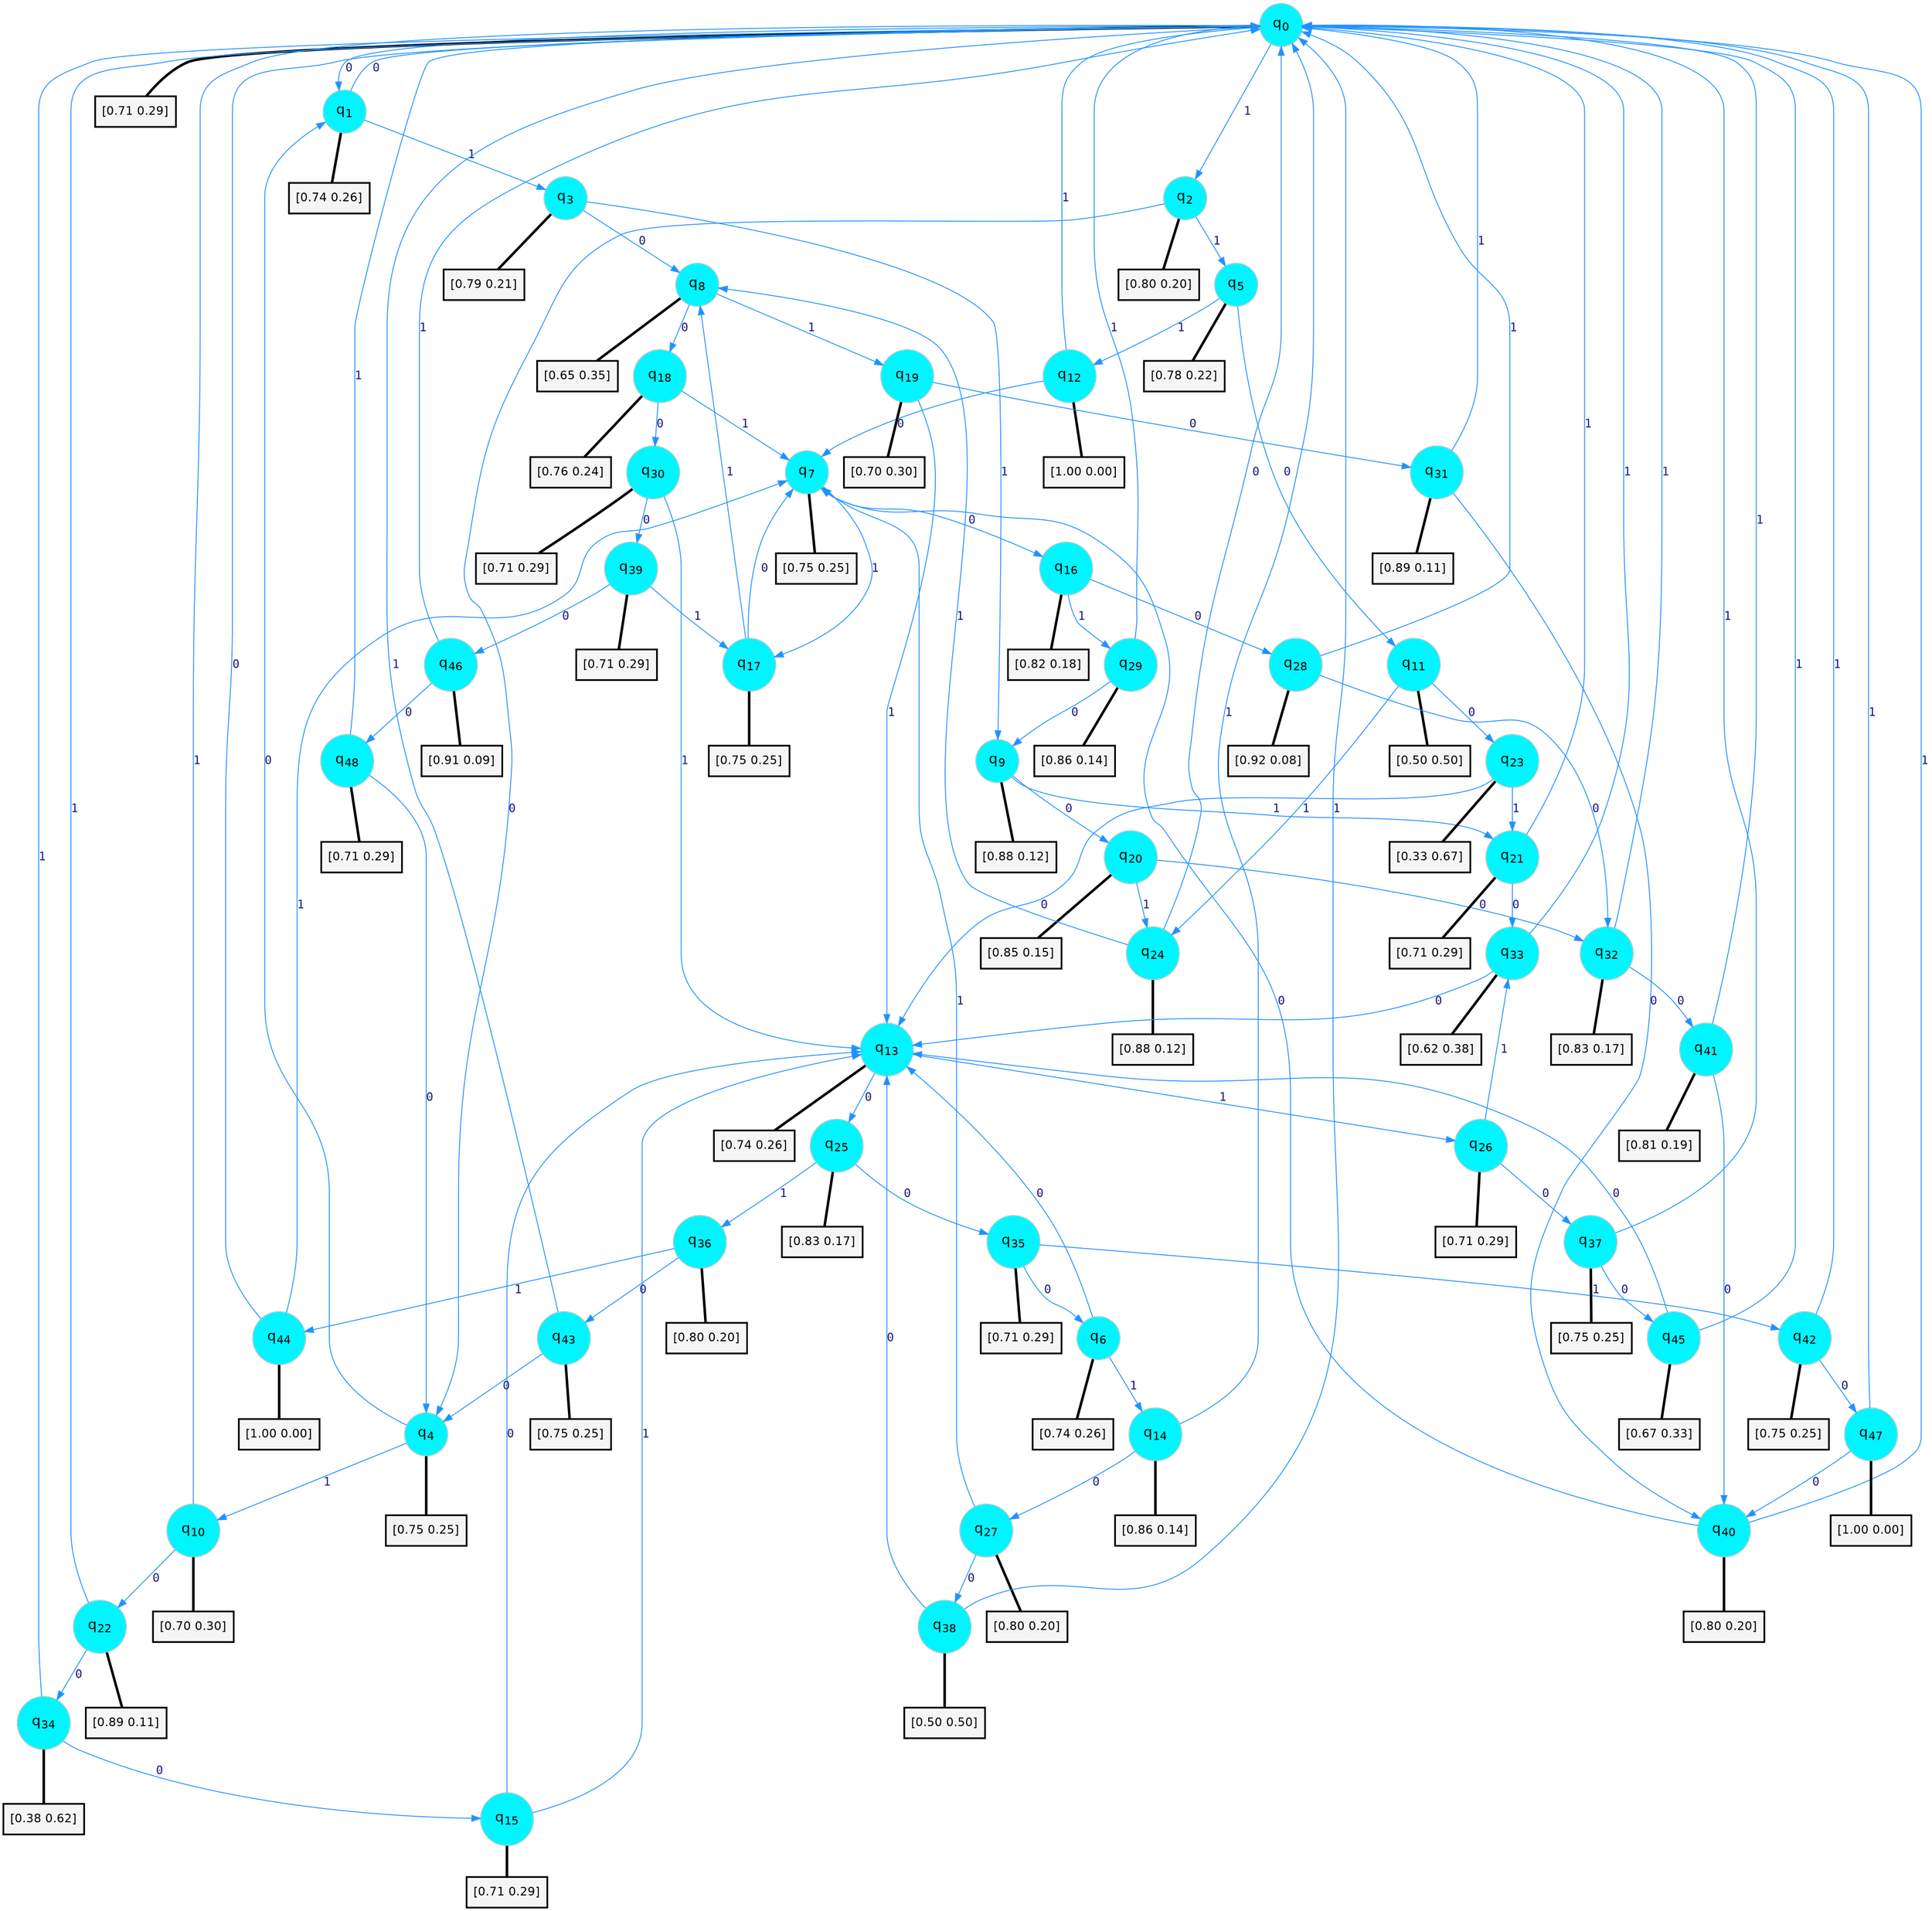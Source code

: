 digraph G {
graph [
bgcolor=transparent, dpi=300, rankdir=TD, size="40,25"];
node [
color=gray, fillcolor=turquoise1, fontcolor=black, fontname=Helvetica, fontsize=16, fontweight=bold, shape=circle, style=filled];
edge [
arrowsize=1, color=dodgerblue1, fontcolor=midnightblue, fontname=courier, fontweight=bold, penwidth=1, style=solid, weight=20];
0[label=<q<SUB>0</SUB>>];
1[label=<q<SUB>1</SUB>>];
2[label=<q<SUB>2</SUB>>];
3[label=<q<SUB>3</SUB>>];
4[label=<q<SUB>4</SUB>>];
5[label=<q<SUB>5</SUB>>];
6[label=<q<SUB>6</SUB>>];
7[label=<q<SUB>7</SUB>>];
8[label=<q<SUB>8</SUB>>];
9[label=<q<SUB>9</SUB>>];
10[label=<q<SUB>10</SUB>>];
11[label=<q<SUB>11</SUB>>];
12[label=<q<SUB>12</SUB>>];
13[label=<q<SUB>13</SUB>>];
14[label=<q<SUB>14</SUB>>];
15[label=<q<SUB>15</SUB>>];
16[label=<q<SUB>16</SUB>>];
17[label=<q<SUB>17</SUB>>];
18[label=<q<SUB>18</SUB>>];
19[label=<q<SUB>19</SUB>>];
20[label=<q<SUB>20</SUB>>];
21[label=<q<SUB>21</SUB>>];
22[label=<q<SUB>22</SUB>>];
23[label=<q<SUB>23</SUB>>];
24[label=<q<SUB>24</SUB>>];
25[label=<q<SUB>25</SUB>>];
26[label=<q<SUB>26</SUB>>];
27[label=<q<SUB>27</SUB>>];
28[label=<q<SUB>28</SUB>>];
29[label=<q<SUB>29</SUB>>];
30[label=<q<SUB>30</SUB>>];
31[label=<q<SUB>31</SUB>>];
32[label=<q<SUB>32</SUB>>];
33[label=<q<SUB>33</SUB>>];
34[label=<q<SUB>34</SUB>>];
35[label=<q<SUB>35</SUB>>];
36[label=<q<SUB>36</SUB>>];
37[label=<q<SUB>37</SUB>>];
38[label=<q<SUB>38</SUB>>];
39[label=<q<SUB>39</SUB>>];
40[label=<q<SUB>40</SUB>>];
41[label=<q<SUB>41</SUB>>];
42[label=<q<SUB>42</SUB>>];
43[label=<q<SUB>43</SUB>>];
44[label=<q<SUB>44</SUB>>];
45[label=<q<SUB>45</SUB>>];
46[label=<q<SUB>46</SUB>>];
47[label=<q<SUB>47</SUB>>];
48[label=<q<SUB>48</SUB>>];
49[label="[0.71 0.29]", shape=box,fontcolor=black, fontname=Helvetica, fontsize=14, penwidth=2, fillcolor=whitesmoke,color=black];
50[label="[0.74 0.26]", shape=box,fontcolor=black, fontname=Helvetica, fontsize=14, penwidth=2, fillcolor=whitesmoke,color=black];
51[label="[0.80 0.20]", shape=box,fontcolor=black, fontname=Helvetica, fontsize=14, penwidth=2, fillcolor=whitesmoke,color=black];
52[label="[0.79 0.21]", shape=box,fontcolor=black, fontname=Helvetica, fontsize=14, penwidth=2, fillcolor=whitesmoke,color=black];
53[label="[0.75 0.25]", shape=box,fontcolor=black, fontname=Helvetica, fontsize=14, penwidth=2, fillcolor=whitesmoke,color=black];
54[label="[0.78 0.22]", shape=box,fontcolor=black, fontname=Helvetica, fontsize=14, penwidth=2, fillcolor=whitesmoke,color=black];
55[label="[0.74 0.26]", shape=box,fontcolor=black, fontname=Helvetica, fontsize=14, penwidth=2, fillcolor=whitesmoke,color=black];
56[label="[0.75 0.25]", shape=box,fontcolor=black, fontname=Helvetica, fontsize=14, penwidth=2, fillcolor=whitesmoke,color=black];
57[label="[0.65 0.35]", shape=box,fontcolor=black, fontname=Helvetica, fontsize=14, penwidth=2, fillcolor=whitesmoke,color=black];
58[label="[0.88 0.12]", shape=box,fontcolor=black, fontname=Helvetica, fontsize=14, penwidth=2, fillcolor=whitesmoke,color=black];
59[label="[0.70 0.30]", shape=box,fontcolor=black, fontname=Helvetica, fontsize=14, penwidth=2, fillcolor=whitesmoke,color=black];
60[label="[0.50 0.50]", shape=box,fontcolor=black, fontname=Helvetica, fontsize=14, penwidth=2, fillcolor=whitesmoke,color=black];
61[label="[1.00 0.00]", shape=box,fontcolor=black, fontname=Helvetica, fontsize=14, penwidth=2, fillcolor=whitesmoke,color=black];
62[label="[0.74 0.26]", shape=box,fontcolor=black, fontname=Helvetica, fontsize=14, penwidth=2, fillcolor=whitesmoke,color=black];
63[label="[0.86 0.14]", shape=box,fontcolor=black, fontname=Helvetica, fontsize=14, penwidth=2, fillcolor=whitesmoke,color=black];
64[label="[0.71 0.29]", shape=box,fontcolor=black, fontname=Helvetica, fontsize=14, penwidth=2, fillcolor=whitesmoke,color=black];
65[label="[0.82 0.18]", shape=box,fontcolor=black, fontname=Helvetica, fontsize=14, penwidth=2, fillcolor=whitesmoke,color=black];
66[label="[0.75 0.25]", shape=box,fontcolor=black, fontname=Helvetica, fontsize=14, penwidth=2, fillcolor=whitesmoke,color=black];
67[label="[0.76 0.24]", shape=box,fontcolor=black, fontname=Helvetica, fontsize=14, penwidth=2, fillcolor=whitesmoke,color=black];
68[label="[0.70 0.30]", shape=box,fontcolor=black, fontname=Helvetica, fontsize=14, penwidth=2, fillcolor=whitesmoke,color=black];
69[label="[0.85 0.15]", shape=box,fontcolor=black, fontname=Helvetica, fontsize=14, penwidth=2, fillcolor=whitesmoke,color=black];
70[label="[0.71 0.29]", shape=box,fontcolor=black, fontname=Helvetica, fontsize=14, penwidth=2, fillcolor=whitesmoke,color=black];
71[label="[0.89 0.11]", shape=box,fontcolor=black, fontname=Helvetica, fontsize=14, penwidth=2, fillcolor=whitesmoke,color=black];
72[label="[0.33 0.67]", shape=box,fontcolor=black, fontname=Helvetica, fontsize=14, penwidth=2, fillcolor=whitesmoke,color=black];
73[label="[0.88 0.12]", shape=box,fontcolor=black, fontname=Helvetica, fontsize=14, penwidth=2, fillcolor=whitesmoke,color=black];
74[label="[0.83 0.17]", shape=box,fontcolor=black, fontname=Helvetica, fontsize=14, penwidth=2, fillcolor=whitesmoke,color=black];
75[label="[0.71 0.29]", shape=box,fontcolor=black, fontname=Helvetica, fontsize=14, penwidth=2, fillcolor=whitesmoke,color=black];
76[label="[0.80 0.20]", shape=box,fontcolor=black, fontname=Helvetica, fontsize=14, penwidth=2, fillcolor=whitesmoke,color=black];
77[label="[0.92 0.08]", shape=box,fontcolor=black, fontname=Helvetica, fontsize=14, penwidth=2, fillcolor=whitesmoke,color=black];
78[label="[0.86 0.14]", shape=box,fontcolor=black, fontname=Helvetica, fontsize=14, penwidth=2, fillcolor=whitesmoke,color=black];
79[label="[0.71 0.29]", shape=box,fontcolor=black, fontname=Helvetica, fontsize=14, penwidth=2, fillcolor=whitesmoke,color=black];
80[label="[0.89 0.11]", shape=box,fontcolor=black, fontname=Helvetica, fontsize=14, penwidth=2, fillcolor=whitesmoke,color=black];
81[label="[0.83 0.17]", shape=box,fontcolor=black, fontname=Helvetica, fontsize=14, penwidth=2, fillcolor=whitesmoke,color=black];
82[label="[0.62 0.38]", shape=box,fontcolor=black, fontname=Helvetica, fontsize=14, penwidth=2, fillcolor=whitesmoke,color=black];
83[label="[0.38 0.62]", shape=box,fontcolor=black, fontname=Helvetica, fontsize=14, penwidth=2, fillcolor=whitesmoke,color=black];
84[label="[0.71 0.29]", shape=box,fontcolor=black, fontname=Helvetica, fontsize=14, penwidth=2, fillcolor=whitesmoke,color=black];
85[label="[0.80 0.20]", shape=box,fontcolor=black, fontname=Helvetica, fontsize=14, penwidth=2, fillcolor=whitesmoke,color=black];
86[label="[0.75 0.25]", shape=box,fontcolor=black, fontname=Helvetica, fontsize=14, penwidth=2, fillcolor=whitesmoke,color=black];
87[label="[0.50 0.50]", shape=box,fontcolor=black, fontname=Helvetica, fontsize=14, penwidth=2, fillcolor=whitesmoke,color=black];
88[label="[0.71 0.29]", shape=box,fontcolor=black, fontname=Helvetica, fontsize=14, penwidth=2, fillcolor=whitesmoke,color=black];
89[label="[0.80 0.20]", shape=box,fontcolor=black, fontname=Helvetica, fontsize=14, penwidth=2, fillcolor=whitesmoke,color=black];
90[label="[0.81 0.19]", shape=box,fontcolor=black, fontname=Helvetica, fontsize=14, penwidth=2, fillcolor=whitesmoke,color=black];
91[label="[0.75 0.25]", shape=box,fontcolor=black, fontname=Helvetica, fontsize=14, penwidth=2, fillcolor=whitesmoke,color=black];
92[label="[0.75 0.25]", shape=box,fontcolor=black, fontname=Helvetica, fontsize=14, penwidth=2, fillcolor=whitesmoke,color=black];
93[label="[1.00 0.00]", shape=box,fontcolor=black, fontname=Helvetica, fontsize=14, penwidth=2, fillcolor=whitesmoke,color=black];
94[label="[0.67 0.33]", shape=box,fontcolor=black, fontname=Helvetica, fontsize=14, penwidth=2, fillcolor=whitesmoke,color=black];
95[label="[0.91 0.09]", shape=box,fontcolor=black, fontname=Helvetica, fontsize=14, penwidth=2, fillcolor=whitesmoke,color=black];
96[label="[1.00 0.00]", shape=box,fontcolor=black, fontname=Helvetica, fontsize=14, penwidth=2, fillcolor=whitesmoke,color=black];
97[label="[0.71 0.29]", shape=box,fontcolor=black, fontname=Helvetica, fontsize=14, penwidth=2, fillcolor=whitesmoke,color=black];
0->1 [label=0];
0->2 [label=1];
0->49 [arrowhead=none, penwidth=3,color=black];
1->0 [label=0];
1->3 [label=1];
1->50 [arrowhead=none, penwidth=3,color=black];
2->4 [label=0];
2->5 [label=1];
2->51 [arrowhead=none, penwidth=3,color=black];
3->8 [label=0];
3->9 [label=1];
3->52 [arrowhead=none, penwidth=3,color=black];
4->1 [label=0];
4->10 [label=1];
4->53 [arrowhead=none, penwidth=3,color=black];
5->11 [label=0];
5->12 [label=1];
5->54 [arrowhead=none, penwidth=3,color=black];
6->13 [label=0];
6->14 [label=1];
6->55 [arrowhead=none, penwidth=3,color=black];
7->16 [label=0];
7->17 [label=1];
7->56 [arrowhead=none, penwidth=3,color=black];
8->18 [label=0];
8->19 [label=1];
8->57 [arrowhead=none, penwidth=3,color=black];
9->20 [label=0];
9->21 [label=1];
9->58 [arrowhead=none, penwidth=3,color=black];
10->22 [label=0];
10->0 [label=1];
10->59 [arrowhead=none, penwidth=3,color=black];
11->23 [label=0];
11->24 [label=1];
11->60 [arrowhead=none, penwidth=3,color=black];
12->7 [label=0];
12->0 [label=1];
12->61 [arrowhead=none, penwidth=3,color=black];
13->25 [label=0];
13->26 [label=1];
13->62 [arrowhead=none, penwidth=3,color=black];
14->27 [label=0];
14->0 [label=1];
14->63 [arrowhead=none, penwidth=3,color=black];
15->13 [label=0];
15->13 [label=1];
15->64 [arrowhead=none, penwidth=3,color=black];
16->28 [label=0];
16->29 [label=1];
16->65 [arrowhead=none, penwidth=3,color=black];
17->7 [label=0];
17->8 [label=1];
17->66 [arrowhead=none, penwidth=3,color=black];
18->30 [label=0];
18->7 [label=1];
18->67 [arrowhead=none, penwidth=3,color=black];
19->31 [label=0];
19->13 [label=1];
19->68 [arrowhead=none, penwidth=3,color=black];
20->32 [label=0];
20->24 [label=1];
20->69 [arrowhead=none, penwidth=3,color=black];
21->33 [label=0];
21->0 [label=1];
21->70 [arrowhead=none, penwidth=3,color=black];
22->34 [label=0];
22->0 [label=1];
22->71 [arrowhead=none, penwidth=3,color=black];
23->13 [label=0];
23->21 [label=1];
23->72 [arrowhead=none, penwidth=3,color=black];
24->0 [label=0];
24->8 [label=1];
24->73 [arrowhead=none, penwidth=3,color=black];
25->35 [label=0];
25->36 [label=1];
25->74 [arrowhead=none, penwidth=3,color=black];
26->37 [label=0];
26->33 [label=1];
26->75 [arrowhead=none, penwidth=3,color=black];
27->38 [label=0];
27->7 [label=1];
27->76 [arrowhead=none, penwidth=3,color=black];
28->32 [label=0];
28->0 [label=1];
28->77 [arrowhead=none, penwidth=3,color=black];
29->9 [label=0];
29->0 [label=1];
29->78 [arrowhead=none, penwidth=3,color=black];
30->39 [label=0];
30->13 [label=1];
30->79 [arrowhead=none, penwidth=3,color=black];
31->40 [label=0];
31->0 [label=1];
31->80 [arrowhead=none, penwidth=3,color=black];
32->41 [label=0];
32->0 [label=1];
32->81 [arrowhead=none, penwidth=3,color=black];
33->13 [label=0];
33->0 [label=1];
33->82 [arrowhead=none, penwidth=3,color=black];
34->15 [label=0];
34->0 [label=1];
34->83 [arrowhead=none, penwidth=3,color=black];
35->6 [label=0];
35->42 [label=1];
35->84 [arrowhead=none, penwidth=3,color=black];
36->43 [label=0];
36->44 [label=1];
36->85 [arrowhead=none, penwidth=3,color=black];
37->45 [label=0];
37->0 [label=1];
37->86 [arrowhead=none, penwidth=3,color=black];
38->13 [label=0];
38->0 [label=1];
38->87 [arrowhead=none, penwidth=3,color=black];
39->46 [label=0];
39->17 [label=1];
39->88 [arrowhead=none, penwidth=3,color=black];
40->7 [label=0];
40->0 [label=1];
40->89 [arrowhead=none, penwidth=3,color=black];
41->40 [label=0];
41->0 [label=1];
41->90 [arrowhead=none, penwidth=3,color=black];
42->47 [label=0];
42->0 [label=1];
42->91 [arrowhead=none, penwidth=3,color=black];
43->4 [label=0];
43->0 [label=1];
43->92 [arrowhead=none, penwidth=3,color=black];
44->0 [label=0];
44->7 [label=1];
44->93 [arrowhead=none, penwidth=3,color=black];
45->13 [label=0];
45->0 [label=1];
45->94 [arrowhead=none, penwidth=3,color=black];
46->48 [label=0];
46->0 [label=1];
46->95 [arrowhead=none, penwidth=3,color=black];
47->40 [label=0];
47->0 [label=1];
47->96 [arrowhead=none, penwidth=3,color=black];
48->4 [label=0];
48->0 [label=1];
48->97 [arrowhead=none, penwidth=3,color=black];
}
